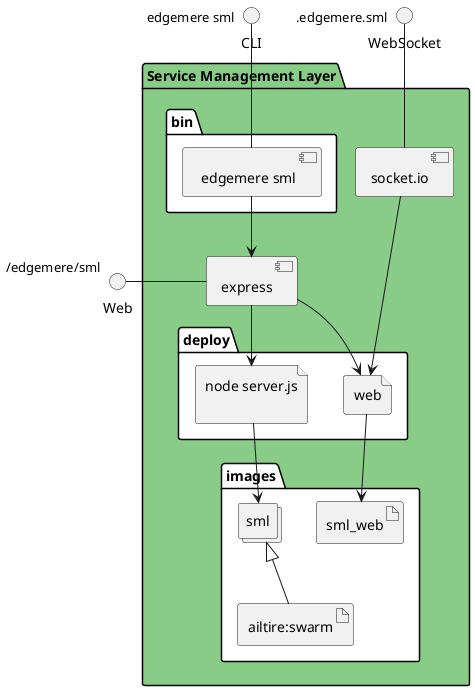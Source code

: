 @startuml
  interface CLI
  interface Web
  interface WebSocket
package "Service Management Layer" #88cc88 {
  component express as REST
  component socket.io as socket
  folder bin #ffffff {
    component " edgemere sml" as binName
  }
  binName --> REST

  folder deploy #ffffff {
      file "node server.js\n" as sml_container
      REST --> sml_container

  
    file "web" as web_container
    REST --> web_container
    socket ---> web_container
  
  }
  folder images #ffffff {
    collections "sml" as smlimage
    artifact "ailtire:swarm" as ailtireswarm
    smlimage <|-- ailtireswarm
    sml_container --> smlimage

  
      artifact "sml_web" as sml_web
      web_container --> sml_web
    
  }
}
CLI " edgemere sml" -- binName
Web "/edgemere/sml" - REST
WebSocket ".edgemere.sml" -- socket

@enduml
